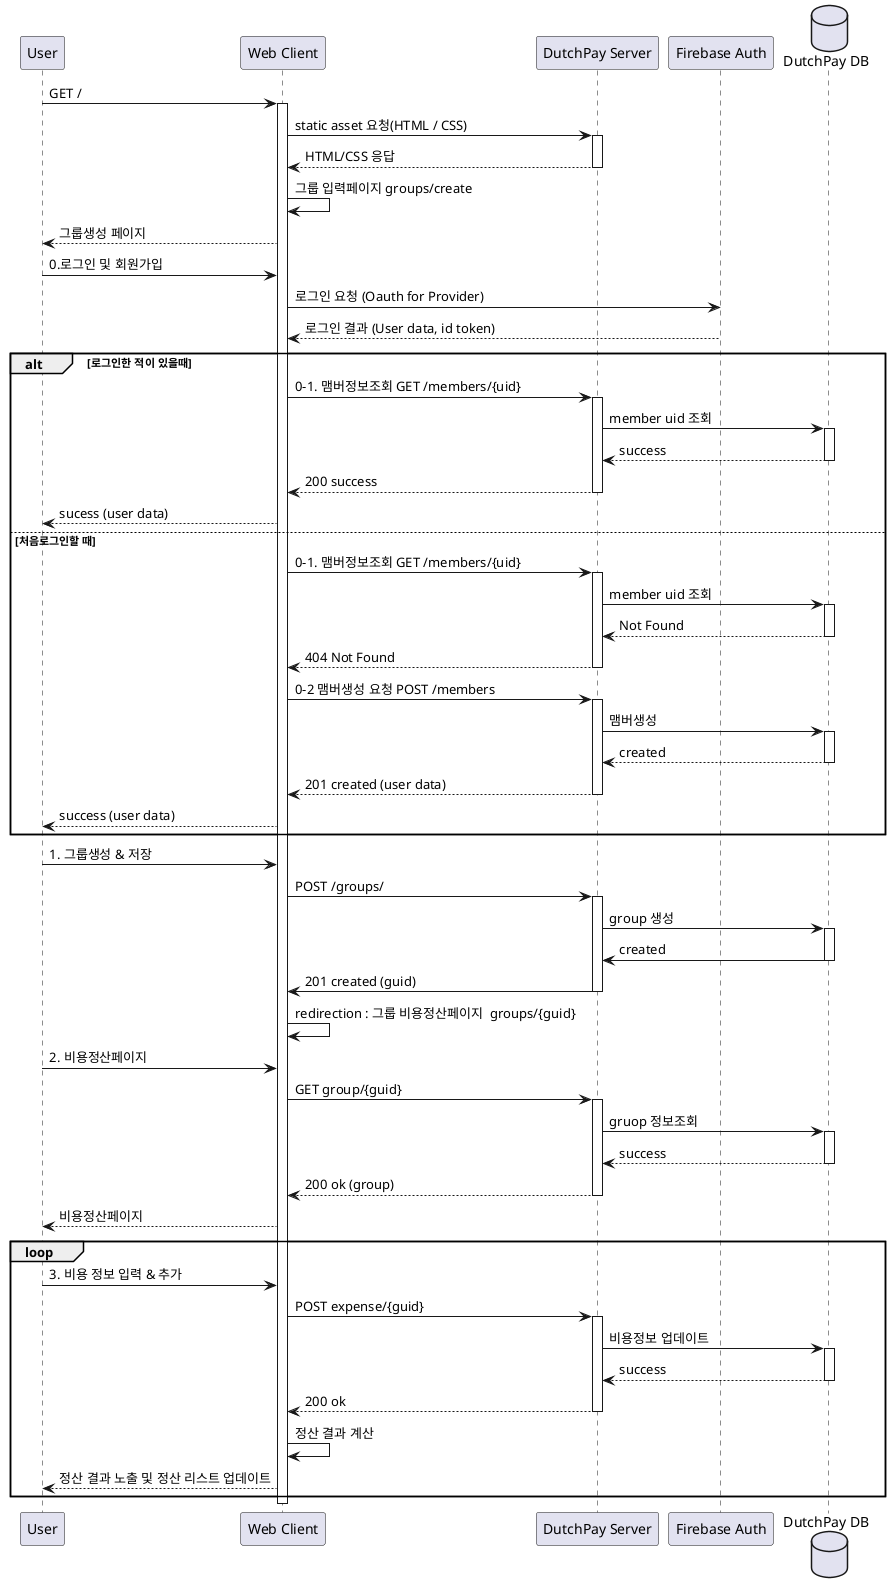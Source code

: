 @startuml sequece

participant User
participant "Web Client" as C
participant "DutchPay Server" as S
participant "Firebase Auth" as FBAUTH
database "DutchPay DB" as DB

User -> C: GET /
activate C
C -> S: static asset 요청(HTML / CSS)
activate S
S --> C: HTML/CSS 응답
deactivate S
C -> C: 그룹 입력페이지 groups/create
C --> User: 그룹생성 페이지

User -> C: 0.로그인 및 회원가입
C -> FBAUTH: 로그인 요청 (Oauth for Provider)
FBAUTH --> C: 로그인 결과 (User data, id token)

alt 로그인한 적이 있을때
  C -> S: 0-1. 맴버정보조회 GET /members/{uid}
activate S
S -> DB: member uid 조회
  activate DB
  DB --> S: success
  deactivate DB
  S --> C: 200 success 
  deactivate S
  C --> User: sucess (user data)

else 처음로그인할 때
  C -> S: 0-1. 맴버정보조회 GET /members/{uid}
  activate S
  S -> DB: member uid 조회
  activate DB
  DB --> S: Not Found
  deactivate DB
  S --> C: 404 Not Found
  deactivate S
  C -> S: 0-2 맴버생성 요청 POST /members

  activate S
  S -> DB: 맴버생성
  activate DB
  DB --> S: created
  deactivate DB
  S --> C: 201 created (user data)
  deactivate S
  C --> User: success (user data)
  end

User -> C: 1. 그룹생성 & 저장
C -> S: POST /groups/
activate S
S -> DB: group 생성
activate DB
DB -> S: created
deactivate DB
S -> C: 201 created (guid)
deactivate S
C -> C: redirection : 그룹 비용정산페이지  groups/{guid}

User -> C: 2. 비용정산페이지
C -> S: GET group/{guid}
activate S
S -> DB: gruop 정보조회
activate DB
DB --> S: success
deactivate DB
S --> C: 200 ok (group)
deactivate S
C --> User: 비용정산페이지

loop
  User -> C: 3. 비용 정보 입력 & 추가
  C -> S: POST expense/{guid}
  activate S
  S -> DB: 비용정보 업데이트
  activate DB
  DB --> S: success
  deactivate DB
  S --> C: 200 ok
  deactivate S
  C -> C: 정산 결과 계산
  C --> User: 정산 결과 노출 및 정산 리스트 업데이트
end

deactivate C


@enduml